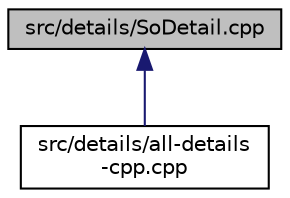 digraph "src/details/SoDetail.cpp"
{
 // LATEX_PDF_SIZE
  edge [fontname="Helvetica",fontsize="10",labelfontname="Helvetica",labelfontsize="10"];
  node [fontname="Helvetica",fontsize="10",shape=record];
  Node1 [label="src/details/SoDetail.cpp",height=0.2,width=0.4,color="black", fillcolor="grey75", style="filled", fontcolor="black",tooltip=" "];
  Node1 -> Node2 [dir="back",color="midnightblue",fontsize="10",style="solid",fontname="Helvetica"];
  Node2 [label="src/details/all-details\l-cpp.cpp",height=0.2,width=0.4,color="black", fillcolor="white", style="filled",URL="$all-details-cpp_8cpp.html",tooltip=" "];
}
